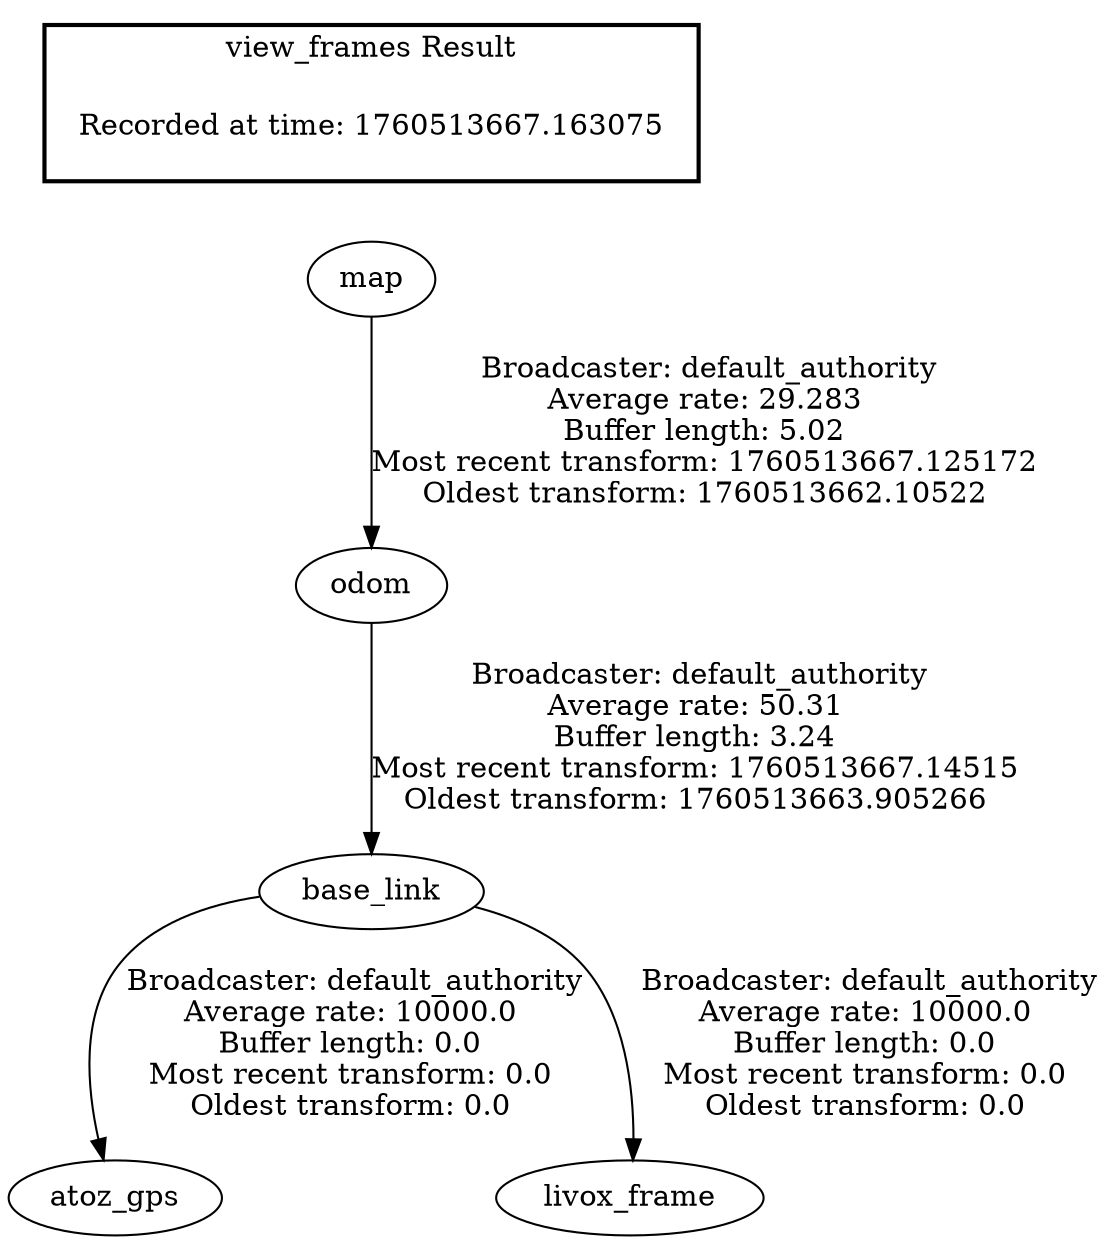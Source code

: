 digraph G {
"map" -> "odom"[label=" Broadcaster: default_authority\nAverage rate: 29.283\nBuffer length: 5.02\nMost recent transform: 1760513667.125172\nOldest transform: 1760513662.10522\n"];
"base_link" -> "atoz_gps"[label=" Broadcaster: default_authority\nAverage rate: 10000.0\nBuffer length: 0.0\nMost recent transform: 0.0\nOldest transform: 0.0\n"];
"odom" -> "base_link"[label=" Broadcaster: default_authority\nAverage rate: 50.31\nBuffer length: 3.24\nMost recent transform: 1760513667.14515\nOldest transform: 1760513663.905266\n"];
"base_link" -> "livox_frame"[label=" Broadcaster: default_authority\nAverage rate: 10000.0\nBuffer length: 0.0\nMost recent transform: 0.0\nOldest transform: 0.0\n"];
edge [style=invis];
 subgraph cluster_legend { style=bold; color=black; label ="view_frames Result";
"Recorded at time: 1760513667.163075"[ shape=plaintext ] ;
}->"map";
}